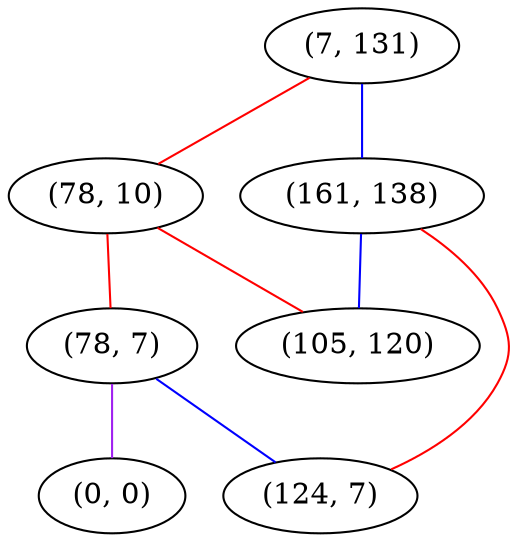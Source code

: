 graph "" {
"(7, 131)";
"(78, 10)";
"(78, 7)";
"(0, 0)";
"(161, 138)";
"(105, 120)";
"(124, 7)";
"(7, 131)" -- "(161, 138)"  [color=blue, key=0, weight=3];
"(7, 131)" -- "(78, 10)"  [color=red, key=0, weight=1];
"(78, 10)" -- "(105, 120)"  [color=red, key=0, weight=1];
"(78, 10)" -- "(78, 7)"  [color=red, key=0, weight=1];
"(78, 7)" -- "(124, 7)"  [color=blue, key=0, weight=3];
"(78, 7)" -- "(0, 0)"  [color=purple, key=0, weight=4];
"(161, 138)" -- "(124, 7)"  [color=red, key=0, weight=1];
"(161, 138)" -- "(105, 120)"  [color=blue, key=0, weight=3];
}
